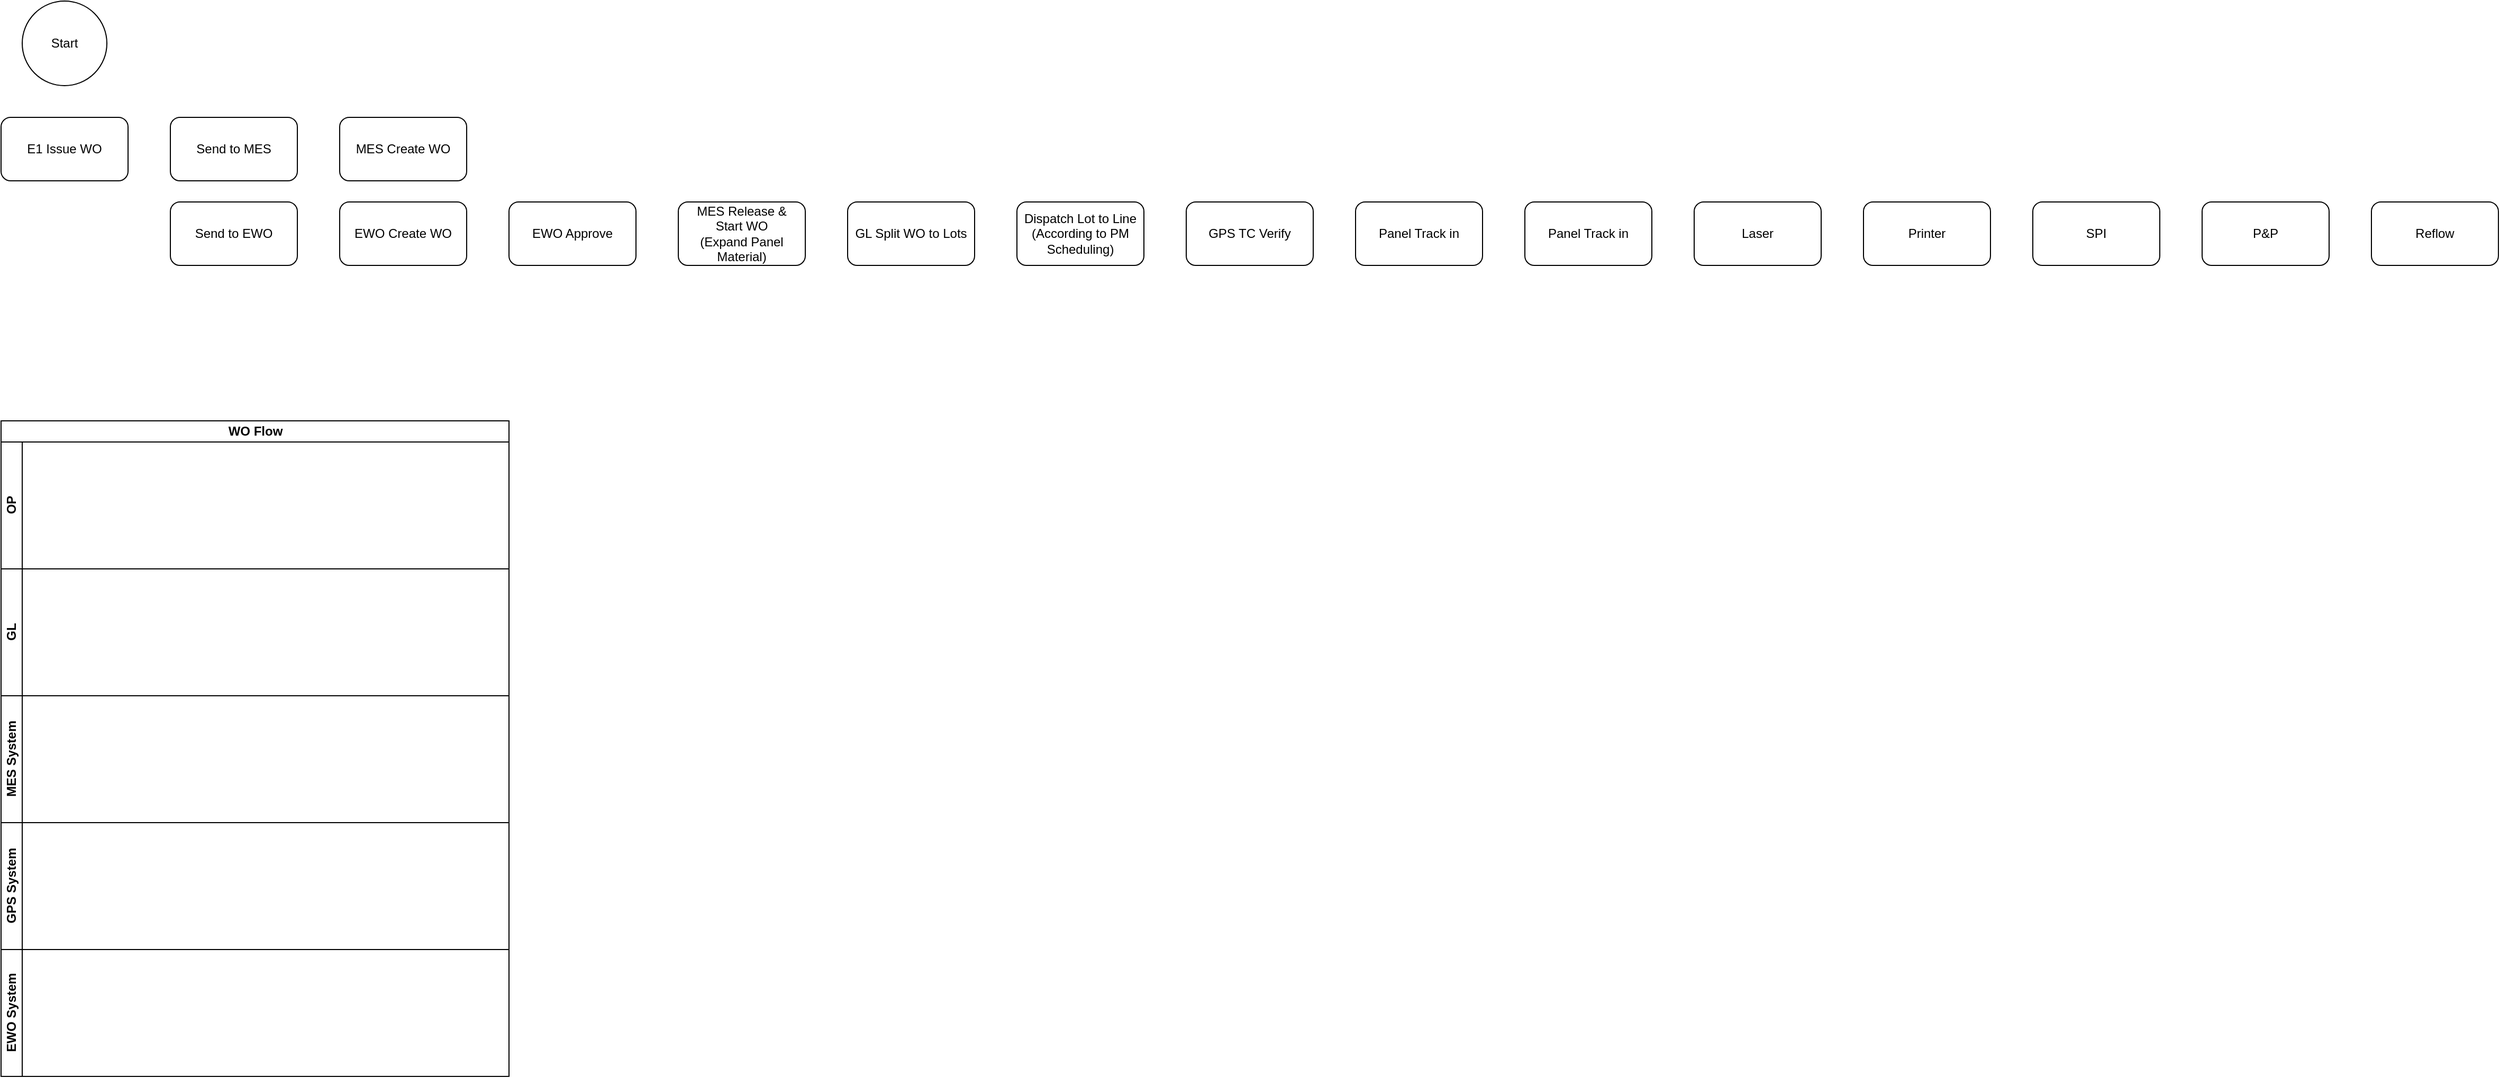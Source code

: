 <mxfile version="22.1.5" type="github">
  <diagram id="C5RBs43oDa-KdzZeNtuy" name="WO Flow">
    <mxGraphModel dx="1131" dy="654" grid="1" gridSize="10" guides="1" tooltips="1" connect="1" arrows="1" fold="1" page="1" pageScale="1" pageWidth="1169" pageHeight="827" math="0" shadow="0">
      <root>
        <mxCell id="WIyWlLk6GJQsqaUBKTNV-0" />
        <mxCell id="WIyWlLk6GJQsqaUBKTNV-1" parent="WIyWlLk6GJQsqaUBKTNV-0" />
        <mxCell id="tXJf2z_1beXB19hdbaHJ-4" value="E1 Issue WO" style="rounded=1;whiteSpace=wrap;html=1;" vertex="1" parent="WIyWlLk6GJQsqaUBKTNV-1">
          <mxGeometry x="40" y="160" width="120" height="60" as="geometry" />
        </mxCell>
        <mxCell id="tXJf2z_1beXB19hdbaHJ-5" value="Send to MES" style="rounded=1;whiteSpace=wrap;html=1;" vertex="1" parent="WIyWlLk6GJQsqaUBKTNV-1">
          <mxGeometry x="200" y="160" width="120" height="60" as="geometry" />
        </mxCell>
        <mxCell id="tXJf2z_1beXB19hdbaHJ-6" value="Send to EWO" style="rounded=1;whiteSpace=wrap;html=1;" vertex="1" parent="WIyWlLk6GJQsqaUBKTNV-1">
          <mxGeometry x="200" y="240" width="120" height="60" as="geometry" />
        </mxCell>
        <mxCell id="tXJf2z_1beXB19hdbaHJ-7" value="MES Create WO" style="rounded=1;whiteSpace=wrap;html=1;" vertex="1" parent="WIyWlLk6GJQsqaUBKTNV-1">
          <mxGeometry x="360" y="160" width="120" height="60" as="geometry" />
        </mxCell>
        <mxCell id="tXJf2z_1beXB19hdbaHJ-8" value="EWO Create WO" style="rounded=1;whiteSpace=wrap;html=1;" vertex="1" parent="WIyWlLk6GJQsqaUBKTNV-1">
          <mxGeometry x="360" y="240" width="120" height="60" as="geometry" />
        </mxCell>
        <mxCell id="tXJf2z_1beXB19hdbaHJ-9" value="EWO Approve" style="rounded=1;whiteSpace=wrap;html=1;" vertex="1" parent="WIyWlLk6GJQsqaUBKTNV-1">
          <mxGeometry x="520" y="240" width="120" height="60" as="geometry" />
        </mxCell>
        <mxCell id="tXJf2z_1beXB19hdbaHJ-10" value="MES Release &amp;amp; &lt;br&gt;Start WO&lt;br&gt;(Expand Panel Material)" style="rounded=1;whiteSpace=wrap;html=1;" vertex="1" parent="WIyWlLk6GJQsqaUBKTNV-1">
          <mxGeometry x="680" y="240" width="120" height="60" as="geometry" />
        </mxCell>
        <mxCell id="tXJf2z_1beXB19hdbaHJ-11" value="Start" style="ellipse;whiteSpace=wrap;html=1;aspect=fixed;" vertex="1" parent="WIyWlLk6GJQsqaUBKTNV-1">
          <mxGeometry x="60" y="50" width="80" height="80" as="geometry" />
        </mxCell>
        <mxCell id="tXJf2z_1beXB19hdbaHJ-12" value="GL Split WO to Lots" style="rounded=1;whiteSpace=wrap;html=1;" vertex="1" parent="WIyWlLk6GJQsqaUBKTNV-1">
          <mxGeometry x="840" y="240" width="120" height="60" as="geometry" />
        </mxCell>
        <mxCell id="tXJf2z_1beXB19hdbaHJ-13" value="Dispatch Lot to Line&lt;br&gt;(According to PM Scheduling)" style="rounded=1;whiteSpace=wrap;html=1;" vertex="1" parent="WIyWlLk6GJQsqaUBKTNV-1">
          <mxGeometry x="1000" y="240" width="120" height="60" as="geometry" />
        </mxCell>
        <mxCell id="tXJf2z_1beXB19hdbaHJ-14" value="GPS TC Verify" style="rounded=1;whiteSpace=wrap;html=1;" vertex="1" parent="WIyWlLk6GJQsqaUBKTNV-1">
          <mxGeometry x="1160" y="240" width="120" height="60" as="geometry" />
        </mxCell>
        <mxCell id="tXJf2z_1beXB19hdbaHJ-15" value="Panel Track in" style="rounded=1;whiteSpace=wrap;html=1;" vertex="1" parent="WIyWlLk6GJQsqaUBKTNV-1">
          <mxGeometry x="1320" y="240" width="120" height="60" as="geometry" />
        </mxCell>
        <mxCell id="tXJf2z_1beXB19hdbaHJ-16" value="Panel Track in" style="rounded=1;whiteSpace=wrap;html=1;" vertex="1" parent="WIyWlLk6GJQsqaUBKTNV-1">
          <mxGeometry x="1480" y="240" width="120" height="60" as="geometry" />
        </mxCell>
        <mxCell id="tXJf2z_1beXB19hdbaHJ-17" value="Laser" style="rounded=1;whiteSpace=wrap;html=1;" vertex="1" parent="WIyWlLk6GJQsqaUBKTNV-1">
          <mxGeometry x="1640" y="240" width="120" height="60" as="geometry" />
        </mxCell>
        <mxCell id="tXJf2z_1beXB19hdbaHJ-18" value="Printer" style="rounded=1;whiteSpace=wrap;html=1;" vertex="1" parent="WIyWlLk6GJQsqaUBKTNV-1">
          <mxGeometry x="1800" y="240" width="120" height="60" as="geometry" />
        </mxCell>
        <mxCell id="tXJf2z_1beXB19hdbaHJ-19" value="SPI" style="rounded=1;whiteSpace=wrap;html=1;" vertex="1" parent="WIyWlLk6GJQsqaUBKTNV-1">
          <mxGeometry x="1960" y="240" width="120" height="60" as="geometry" />
        </mxCell>
        <mxCell id="tXJf2z_1beXB19hdbaHJ-21" value="P&amp;amp;P" style="rounded=1;whiteSpace=wrap;html=1;" vertex="1" parent="WIyWlLk6GJQsqaUBKTNV-1">
          <mxGeometry x="2120" y="240" width="120" height="60" as="geometry" />
        </mxCell>
        <mxCell id="tXJf2z_1beXB19hdbaHJ-22" value="Reflow" style="rounded=1;whiteSpace=wrap;html=1;" vertex="1" parent="WIyWlLk6GJQsqaUBKTNV-1">
          <mxGeometry x="2280" y="240" width="120" height="60" as="geometry" />
        </mxCell>
        <mxCell id="tXJf2z_1beXB19hdbaHJ-23" value="WO Flow" style="swimlane;childLayout=stackLayout;resizeParent=1;resizeParentMax=0;horizontal=1;startSize=20;horizontalStack=0;html=1;" vertex="1" parent="WIyWlLk6GJQsqaUBKTNV-1">
          <mxGeometry x="40" y="447" width="480" height="380" as="geometry" />
        </mxCell>
        <mxCell id="tXJf2z_1beXB19hdbaHJ-24" value="OP" style="swimlane;startSize=20;horizontal=0;html=1;" vertex="1" parent="tXJf2z_1beXB19hdbaHJ-23">
          <mxGeometry y="20" width="480" height="120" as="geometry" />
        </mxCell>
        <mxCell id="tXJf2z_1beXB19hdbaHJ-25" value="GL" style="swimlane;startSize=20;horizontal=0;html=1;" vertex="1" parent="tXJf2z_1beXB19hdbaHJ-23">
          <mxGeometry y="140" width="480" height="120" as="geometry" />
        </mxCell>
        <mxCell id="tXJf2z_1beXB19hdbaHJ-26" value="MES System" style="swimlane;startSize=20;horizontal=0;html=1;" vertex="1" parent="tXJf2z_1beXB19hdbaHJ-23">
          <mxGeometry y="260" width="480" height="120" as="geometry" />
        </mxCell>
        <mxCell id="tXJf2z_1beXB19hdbaHJ-27" value="GPS System" style="swimlane;startSize=20;horizontal=0;html=1;" vertex="1" parent="WIyWlLk6GJQsqaUBKTNV-1">
          <mxGeometry x="40" y="827" width="480" height="120" as="geometry" />
        </mxCell>
        <mxCell id="tXJf2z_1beXB19hdbaHJ-28" value="EWO System" style="swimlane;startSize=20;horizontal=0;html=1;" vertex="1" parent="WIyWlLk6GJQsqaUBKTNV-1">
          <mxGeometry x="40" y="947" width="480" height="120" as="geometry" />
        </mxCell>
      </root>
    </mxGraphModel>
  </diagram>
</mxfile>
